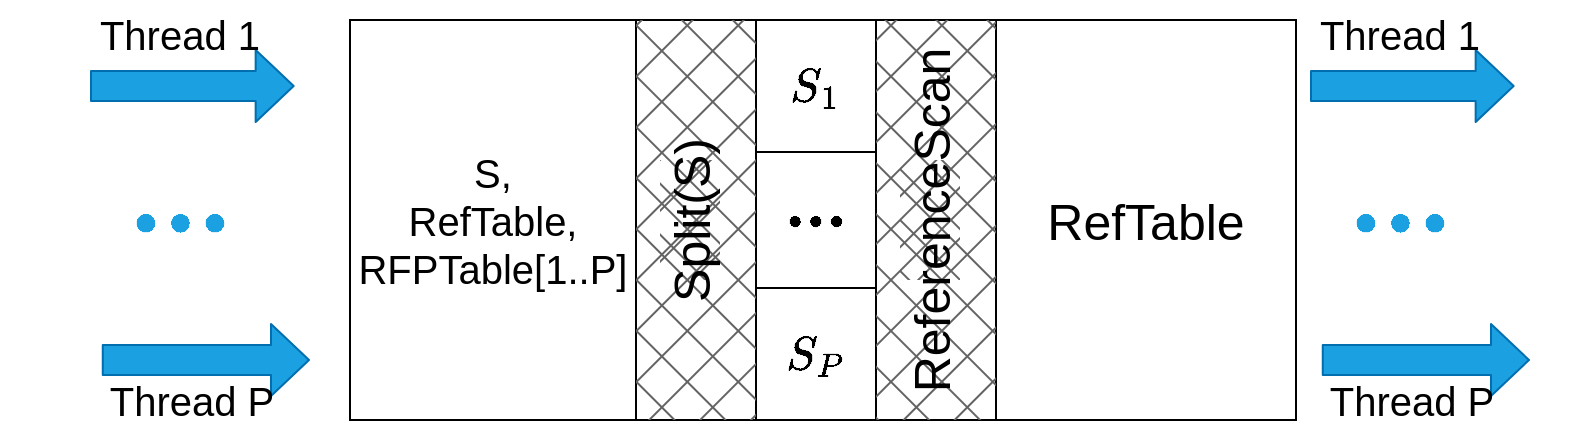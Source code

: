 <mxfile>
    <diagram id="4vPZcTN9GLReFkVKcJ1D" name="Page-1">
        <mxGraphModel dx="2054" dy="579" grid="1" gridSize="10" guides="1" tooltips="1" connect="1" arrows="1" fold="1" page="1" pageScale="1" pageWidth="1100" pageHeight="850" background="#ffffff" math="1" shadow="0">
            <root>
                <mxCell id="0"/>
                <mxCell id="1" parent="0"/>
                <mxCell id="2" value="" style="shape=table;startSize=0;container=1;collapsible=0;childLayout=tableLayout;fillColor=none;fontColor=#000000;strokeColor=#000000;" parent="1" vertex="1">
                    <mxGeometry x="70" y="190" width="473" height="200" as="geometry"/>
                </mxCell>
                <mxCell id="3" value="" style="shape=tableRow;horizontal=0;startSize=0;swimlaneHead=0;swimlaneBody=0;top=0;left=0;bottom=0;right=0;collapsible=0;dropTarget=0;fillColor=none;points=[[0,0.5],[1,0.5]];portConstraint=eastwest;fontColor=#000000;" parent="2" vertex="1">
                    <mxGeometry width="473" height="66" as="geometry"/>
                </mxCell>
                <mxCell id="4" value="&lt;font style=&quot;font-size: 20px;&quot;&gt;S, &lt;br&gt;RefTable, RFPTable[1..P]&lt;/font&gt;" style="shape=partialRectangle;html=1;whiteSpace=wrap;connectable=0;overflow=hidden;fillColor=none;top=0;left=0;bottom=0;right=0;pointerEvents=1;rowspan=3;colspan=1;fontColor=#000000;" parent="3" vertex="1">
                    <mxGeometry width="143" height="200" as="geometry">
                        <mxRectangle width="143" height="66" as="alternateBounds"/>
                    </mxGeometry>
                </mxCell>
                <mxCell id="57" style="shape=partialRectangle;html=1;whiteSpace=wrap;connectable=0;overflow=hidden;fillColor=#636363;top=0;left=0;bottom=0;right=0;pointerEvents=1;rowspan=3;colspan=1;fillStyle=cross-hatch;fontColor=#000000;" parent="3" vertex="1">
                    <mxGeometry x="143" width="60" height="200" as="geometry">
                        <mxRectangle width="60" height="66" as="alternateBounds"/>
                    </mxGeometry>
                </mxCell>
                <mxCell id="5" value="&lt;font style=&quot;font-size: 20px;&quot;&gt;\(S_1\)&lt;/font&gt;" style="shape=partialRectangle;html=1;whiteSpace=wrap;connectable=0;overflow=hidden;fillColor=none;top=0;left=0;bottom=0;right=0;pointerEvents=1;fontColor=#000000;" parent="3" vertex="1">
                    <mxGeometry x="203" width="60" height="66" as="geometry">
                        <mxRectangle width="60" height="66" as="alternateBounds"/>
                    </mxGeometry>
                </mxCell>
                <mxCell id="6" value="" style="shape=partialRectangle;html=1;whiteSpace=wrap;connectable=0;overflow=hidden;fillColor=#636363;top=0;left=0;bottom=0;right=0;pointerEvents=1;rowspan=3;colspan=1;fillStyle=cross-hatch;fontColor=#000000;" parent="3" vertex="1">
                    <mxGeometry x="263" width="60" height="200" as="geometry">
                        <mxRectangle width="60" height="66" as="alternateBounds"/>
                    </mxGeometry>
                </mxCell>
                <mxCell id="63" value="&lt;font style=&quot;font-size: 25px;&quot;&gt;RefTable&lt;/font&gt;" style="shape=partialRectangle;html=1;whiteSpace=wrap;connectable=0;overflow=hidden;fillColor=none;top=0;left=0;bottom=0;right=0;pointerEvents=1;rowspan=3;colspan=1;fontColor=#000000;" parent="3" vertex="1">
                    <mxGeometry x="323" width="150" height="200" as="geometry">
                        <mxRectangle width="150" height="66" as="alternateBounds"/>
                    </mxGeometry>
                </mxCell>
                <mxCell id="9" value="" style="shape=tableRow;horizontal=0;startSize=0;swimlaneHead=0;swimlaneBody=0;top=0;left=0;bottom=0;right=0;collapsible=0;dropTarget=0;fillColor=none;points=[[0,0.5],[1,0.5]];portConstraint=eastwest;fontColor=#000000;" parent="2" vertex="1">
                    <mxGeometry y="66" width="473" height="68" as="geometry"/>
                </mxCell>
                <mxCell id="10" value="" style="shape=partialRectangle;html=1;whiteSpace=wrap;connectable=0;overflow=hidden;fillColor=none;top=0;left=0;bottom=0;right=0;pointerEvents=1;" parent="9" vertex="1" visible="0">
                    <mxGeometry width="143" height="68" as="geometry">
                        <mxRectangle width="143" height="68" as="alternateBounds"/>
                    </mxGeometry>
                </mxCell>
                <mxCell id="58" style="shape=partialRectangle;html=1;whiteSpace=wrap;connectable=0;overflow=hidden;fillColor=none;top=0;left=0;bottom=0;right=0;pointerEvents=1;" parent="9" vertex="1" visible="0">
                    <mxGeometry x="143" width="60" height="68" as="geometry">
                        <mxRectangle width="60" height="68" as="alternateBounds"/>
                    </mxGeometry>
                </mxCell>
                <mxCell id="11" value="\(\bullet\bullet\bullet&lt;br&gt;\)" style="shape=partialRectangle;html=1;whiteSpace=wrap;connectable=0;overflow=hidden;fillColor=none;top=0;left=0;bottom=0;right=0;pointerEvents=1;fontColor=#000000;" parent="9" vertex="1">
                    <mxGeometry x="203" width="60" height="68" as="geometry">
                        <mxRectangle width="60" height="68" as="alternateBounds"/>
                    </mxGeometry>
                </mxCell>
                <mxCell id="12" value="" style="shape=partialRectangle;html=1;whiteSpace=wrap;connectable=0;overflow=hidden;fillColor=none;top=0;left=0;bottom=0;right=0;pointerEvents=1;" parent="9" vertex="1" visible="0">
                    <mxGeometry x="263" width="60" height="68" as="geometry">
                        <mxRectangle width="60" height="68" as="alternateBounds"/>
                    </mxGeometry>
                </mxCell>
                <mxCell id="64" style="shape=partialRectangle;html=1;whiteSpace=wrap;connectable=0;overflow=hidden;fillColor=none;top=0;left=0;bottom=0;right=0;pointerEvents=1;" parent="9" vertex="1" visible="0">
                    <mxGeometry x="323" width="150" height="68" as="geometry">
                        <mxRectangle width="150" height="68" as="alternateBounds"/>
                    </mxGeometry>
                </mxCell>
                <mxCell id="15" value="" style="shape=tableRow;horizontal=0;startSize=0;swimlaneHead=0;swimlaneBody=0;top=0;left=0;bottom=0;right=0;collapsible=0;dropTarget=0;fillColor=none;points=[[0,0.5],[1,0.5]];portConstraint=eastwest;fontColor=#000000;" parent="2" vertex="1">
                    <mxGeometry y="134" width="473" height="66" as="geometry"/>
                </mxCell>
                <mxCell id="16" value="" style="shape=partialRectangle;html=1;whiteSpace=wrap;connectable=0;overflow=hidden;fillColor=none;top=0;left=0;bottom=0;right=0;pointerEvents=1;" parent="15" vertex="1" visible="0">
                    <mxGeometry width="143" height="66" as="geometry">
                        <mxRectangle width="143" height="66" as="alternateBounds"/>
                    </mxGeometry>
                </mxCell>
                <mxCell id="59" style="shape=partialRectangle;html=1;whiteSpace=wrap;connectable=0;overflow=hidden;fillColor=none;top=0;left=0;bottom=0;right=0;pointerEvents=1;" parent="15" vertex="1" visible="0">
                    <mxGeometry x="143" width="60" height="66" as="geometry">
                        <mxRectangle width="60" height="66" as="alternateBounds"/>
                    </mxGeometry>
                </mxCell>
                <mxCell id="17" value="&lt;span style=&quot;font-size: 20px;&quot;&gt;\(S_P\)&lt;/span&gt;" style="shape=partialRectangle;html=1;whiteSpace=wrap;connectable=0;overflow=hidden;fillColor=none;top=0;left=0;bottom=0;right=0;pointerEvents=1;fontColor=#000000;" parent="15" vertex="1">
                    <mxGeometry x="203" width="60" height="66" as="geometry">
                        <mxRectangle width="60" height="66" as="alternateBounds"/>
                    </mxGeometry>
                </mxCell>
                <mxCell id="18" value="" style="shape=partialRectangle;html=1;whiteSpace=wrap;connectable=0;overflow=hidden;fillColor=none;top=0;left=0;bottom=0;right=0;pointerEvents=1;" parent="15" vertex="1" visible="0">
                    <mxGeometry x="263" width="60" height="66" as="geometry">
                        <mxRectangle width="60" height="66" as="alternateBounds"/>
                    </mxGeometry>
                </mxCell>
                <mxCell id="65" style="shape=partialRectangle;html=1;whiteSpace=wrap;connectable=0;overflow=hidden;fillColor=none;top=0;left=0;bottom=0;right=0;pointerEvents=1;" parent="15" vertex="1" visible="0">
                    <mxGeometry x="323" width="150" height="66" as="geometry">
                        <mxRectangle width="150" height="66" as="alternateBounds"/>
                    </mxGeometry>
                </mxCell>
                <mxCell id="60" value="&lt;font style=&quot;font-size: 25px;&quot;&gt;Split(S)&lt;/font&gt;" style="text;html=1;fillColor=#636363;align=center;verticalAlign=middle;whiteSpace=wrap;rounded=0;fontSize=20;direction=east;rotation=-90;fillStyle=cross-hatch;fontColor=#000000;" parent="1" vertex="1">
                    <mxGeometry x="210" y="275" width="60" height="30" as="geometry"/>
                </mxCell>
                <mxCell id="61" value="ReferenceScan" style="text;html=1;fillColor=#636363;align=center;verticalAlign=middle;whiteSpace=wrap;rounded=0;fontSize=25;rotation=-90;fillStyle=cross-hatch;fontColor=#000000;" parent="1" vertex="1">
                    <mxGeometry x="330" y="275" width="60" height="30" as="geometry"/>
                </mxCell>
                <mxCell id="67" value="" style="shape=flexArrow;endArrow=classic;html=1;fontSize=25;entryX=-0.013;entryY=0.5;entryDx=0;entryDy=0;entryPerimeter=0;fillColor=#1ba1e2;strokeColor=#006EAF;endSize=6;startSize=6;strokeWidth=1;startWidth=20;width=15;fontColor=#000000;" parent="1" edge="1">
                    <mxGeometry width="50" height="50" relative="1" as="geometry">
                        <mxPoint x="-60" y="223" as="sourcePoint"/>
                        <mxPoint x="42.33" y="223" as="targetPoint"/>
                    </mxGeometry>
                </mxCell>
                <mxCell id="68" value="&lt;font style=&quot;font-size: 20px;&quot;&gt;Thread 1&lt;/font&gt;" style="text;html=1;strokeColor=none;fillColor=none;align=center;verticalAlign=middle;whiteSpace=wrap;rounded=0;fillStyle=auto;fontSize=25;fontColor=#000000;" parent="1" vertex="1">
                    <mxGeometry x="-60" y="180" width="90" height="30" as="geometry"/>
                </mxCell>
                <mxCell id="69" value="" style="shape=flexArrow;endArrow=classic;html=1;fontSize=25;entryX=-0.014;entryY=0.675;entryDx=0;entryDy=0;entryPerimeter=0;fillColor=#1ba1e2;strokeColor=#006EAF;endSize=6;startSize=6;strokeWidth=1;startWidth=20;width=15;fontColor=#000000;" parent="1" edge="1">
                    <mxGeometry width="50" height="50" relative="1" as="geometry">
                        <mxPoint x="-54.12" y="360" as="sourcePoint"/>
                        <mxPoint x="50.0" y="360" as="targetPoint"/>
                    </mxGeometry>
                </mxCell>
                <mxCell id="70" value="&lt;font style=&quot;font-size: 20px;&quot;&gt;Thread P&lt;/font&gt;" style="text;html=1;strokeColor=none;fillColor=none;align=center;verticalAlign=middle;whiteSpace=wrap;rounded=0;fillStyle=auto;fontSize=25;fontColor=#000000;" parent="1" vertex="1">
                    <mxGeometry x="-54.12" y="363" width="90" height="30" as="geometry"/>
                </mxCell>
                <mxCell id="71" value="\(\bullet\bullet\bullet\)" style="text;html=1;strokeColor=none;fillColor=none;align=center;verticalAlign=middle;whiteSpace=wrap;rounded=0;fillStyle=auto;fontSize=20;fontColor=#1ba1e2;" parent="1" vertex="1">
                    <mxGeometry x="-45" y="275" width="60" height="30" as="geometry"/>
                </mxCell>
                <mxCell id="76" value="" style="shape=flexArrow;endArrow=classic;html=1;fontSize=25;entryX=-0.013;entryY=0.5;entryDx=0;entryDy=0;entryPerimeter=0;fillColor=#1ba1e2;strokeColor=#006EAF;endSize=6;startSize=6;strokeWidth=1;startWidth=20;width=15;fontColor=#000000;" parent="1" edge="1">
                    <mxGeometry width="50" height="50" relative="1" as="geometry">
                        <mxPoint x="550" y="223" as="sourcePoint"/>
                        <mxPoint x="652.33" y="223" as="targetPoint"/>
                    </mxGeometry>
                </mxCell>
                <mxCell id="77" value="&lt;font style=&quot;font-size: 20px;&quot;&gt;Thread 1&lt;/font&gt;" style="text;html=1;strokeColor=none;fillColor=none;align=center;verticalAlign=middle;whiteSpace=wrap;rounded=0;fillStyle=auto;fontSize=25;fontColor=#000000;" parent="1" vertex="1">
                    <mxGeometry x="550" y="180" width="90" height="30" as="geometry"/>
                </mxCell>
                <mxCell id="78" value="" style="shape=flexArrow;endArrow=classic;html=1;fontSize=25;entryX=-0.014;entryY=0.675;entryDx=0;entryDy=0;entryPerimeter=0;fillColor=#1ba1e2;strokeColor=#006EAF;endSize=6;startSize=6;strokeWidth=1;startWidth=20;width=15;fontColor=#000000;" parent="1" edge="1">
                    <mxGeometry width="50" height="50" relative="1" as="geometry">
                        <mxPoint x="555.88" y="360" as="sourcePoint"/>
                        <mxPoint x="660" y="360" as="targetPoint"/>
                    </mxGeometry>
                </mxCell>
                <mxCell id="79" value="&lt;font style=&quot;font-size: 20px;&quot;&gt;Thread P&lt;/font&gt;" style="text;html=1;strokeColor=none;fillColor=none;align=center;verticalAlign=middle;whiteSpace=wrap;rounded=0;fillStyle=auto;fontSize=25;fontColor=#000000;" parent="1" vertex="1">
                    <mxGeometry x="555.88" y="363" width="90" height="30" as="geometry"/>
                </mxCell>
                <mxCell id="80" value="\(\bullet\bullet\bullet\)" style="text;html=1;strokeColor=none;fillColor=none;align=center;verticalAlign=middle;whiteSpace=wrap;rounded=0;fillStyle=auto;fontSize=20;fontColor=#1ba1e2;" parent="1" vertex="1">
                    <mxGeometry x="565" y="275" width="60" height="30" as="geometry"/>
                </mxCell>
            </root>
        </mxGraphModel>
    </diagram>
</mxfile>